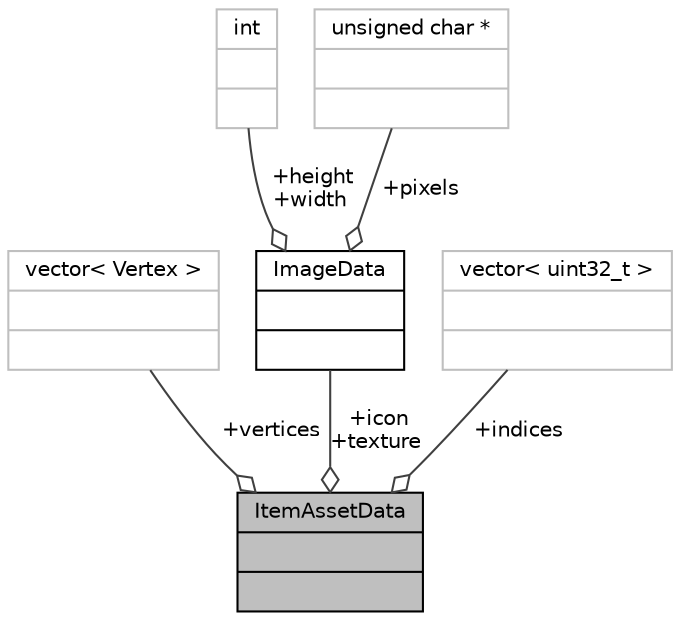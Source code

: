 digraph "ItemAssetData"
{
 // LATEX_PDF_SIZE
  edge [fontname="Helvetica",fontsize="10",labelfontname="Helvetica",labelfontsize="10"];
  node [fontname="Helvetica",fontsize="10",shape=record];
  Node1 [label="{ItemAssetData\n||}",height=0.2,width=0.4,color="black", fillcolor="grey75", style="filled", fontcolor="black",tooltip="Contains asset data loaded into memory for a specific item."];
  Node2 -> Node1 [color="grey25",fontsize="10",style="solid",label=" +vertices" ,arrowhead="odiamond",fontname="Helvetica"];
  Node2 [label="{vector\< Vertex \>\n||}",height=0.2,width=0.4,color="grey75", fillcolor="white", style="filled",tooltip=" "];
  Node3 -> Node1 [color="grey25",fontsize="10",style="solid",label=" +icon\n+texture" ,arrowhead="odiamond",fontname="Helvetica"];
  Node3 [label="{ImageData\n||}",height=0.2,width=0.4,color="black", fillcolor="white", style="filled",URL="$structImageData.html",tooltip=" "];
  Node4 -> Node3 [color="grey25",fontsize="10",style="solid",label=" +height\n+width" ,arrowhead="odiamond",fontname="Helvetica"];
  Node4 [label="{int\n||}",height=0.2,width=0.4,color="grey75", fillcolor="white", style="filled",tooltip=" "];
  Node5 -> Node3 [color="grey25",fontsize="10",style="solid",label=" +pixels" ,arrowhead="odiamond",fontname="Helvetica"];
  Node5 [label="{unsigned char *\n||}",height=0.2,width=0.4,color="grey75", fillcolor="white", style="filled",tooltip=" "];
  Node6 -> Node1 [color="grey25",fontsize="10",style="solid",label=" +indices" ,arrowhead="odiamond",fontname="Helvetica"];
  Node6 [label="{vector\< uint32_t \>\n||}",height=0.2,width=0.4,color="grey75", fillcolor="white", style="filled",tooltip=" "];
}
